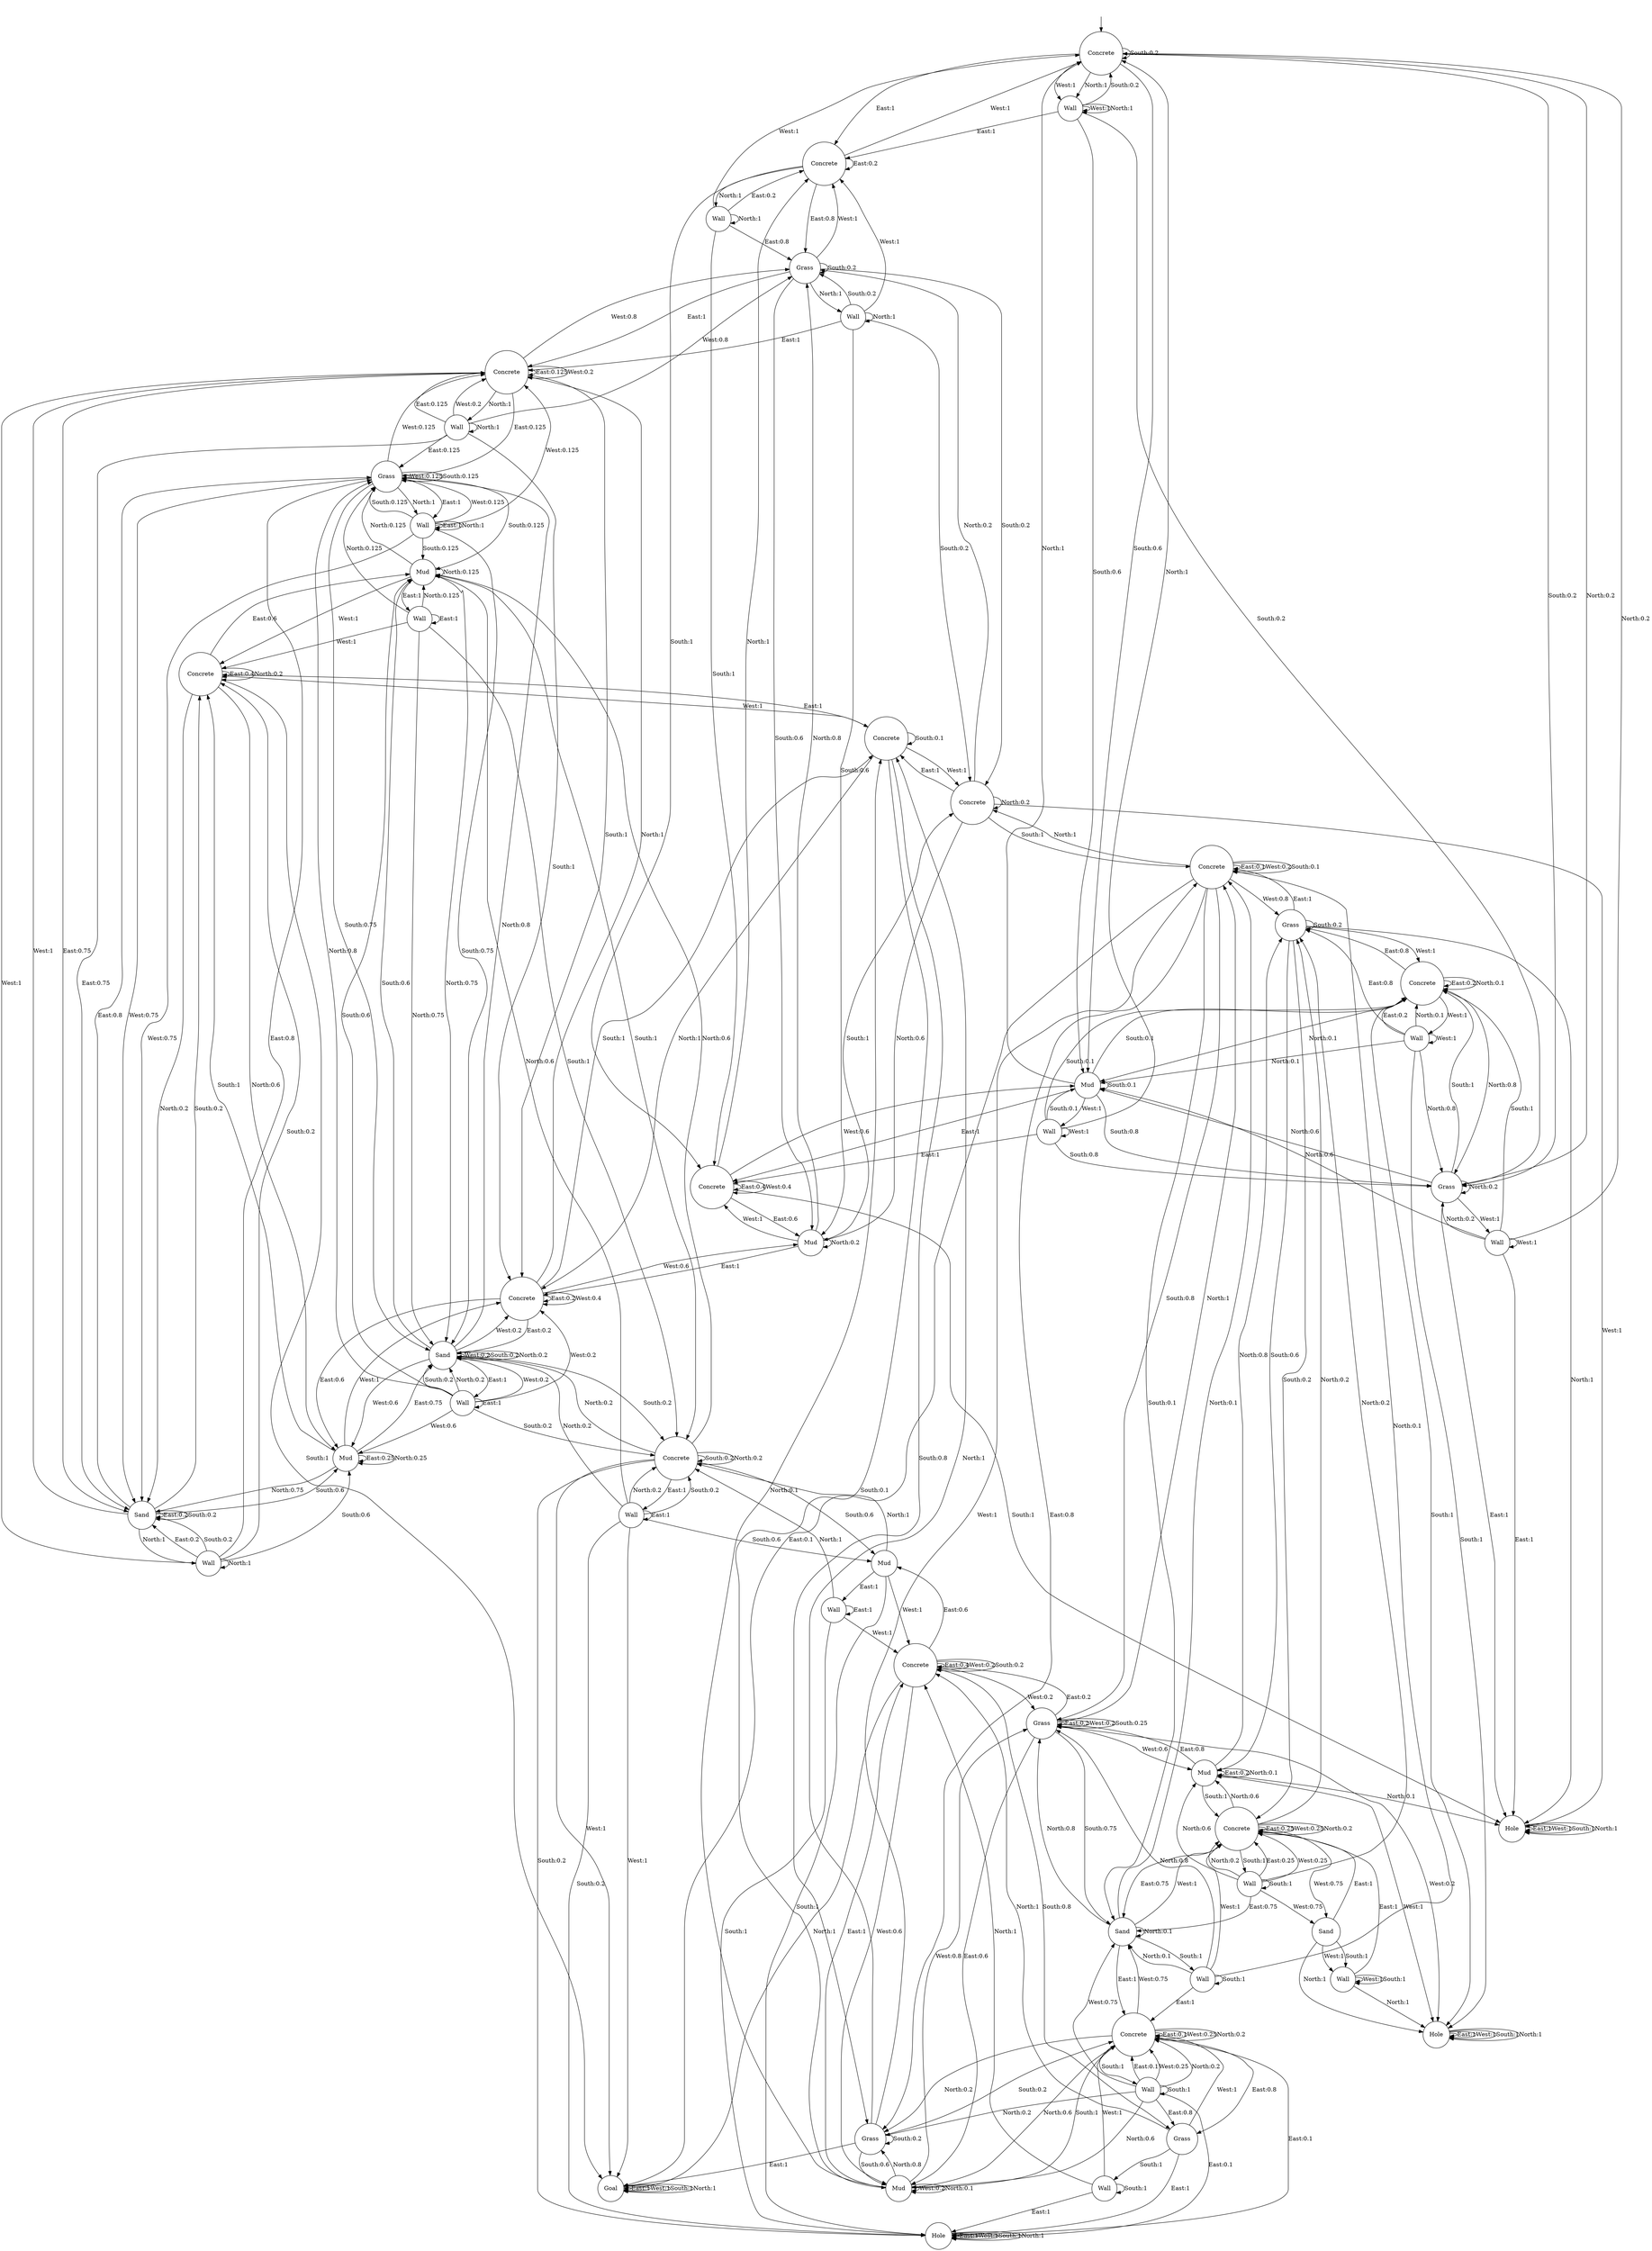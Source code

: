 digraph g {
__start0 [label="" shape="none"];
0 [shape="circle" label="Concrete"];
1 [shape="circle" label="Wall"];
2 [shape="circle" label="Wall"];
3 [shape="circle" label="Mud"];
4 [shape="circle" label="Wall"];
5 [shape="circle" label="Grass"];
6 [shape="circle" label="Concrete"];
7 [shape="circle" label="Wall"];
8 [shape="circle" label="Hole"];
9 [shape="circle" label="Wall"];
10 [shape="circle" label="Sand"];
11 [shape="circle" label="Concrete"];
12 [shape="circle" label="Wall"];
13 [shape="circle" label="Concrete"];
14 [shape="circle" label="Hole"];
15 [shape="circle" label="Grass"];
16 [shape="circle" label="Mud"];
17 [shape="circle" label="Concrete"];
18 [shape="circle" label="Wall"];
19 [shape="circle" label="Wall"];
20 [shape="circle" label="Grass"];
21 [shape="circle" label="Mud"];
22 [shape="circle" label="Concrete"];
23 [shape="circle" label="Concrete"];
24 [shape="circle" label="Grass"];
25 [shape="circle" label="Wall"];
26 [shape="circle" label="Sand"];
27 [shape="circle" label="Concrete"];
28 [shape="circle" label="Wall"];
29 [shape="circle" label="Concrete"];
30 [shape="circle" label="Concrete"];
31 [shape="circle" label="Grass"];
32 [shape="circle" label="Mud"];
33 [shape="circle" label="Concrete"];
34 [shape="circle" label="Wall"];
35 [shape="circle" label="Wall"];
36 [shape="circle" label="Sand"];
37 [shape="circle" label="Mud"];
38 [shape="circle" label="Concrete"];
39 [shape="circle" label="Goal"];
40 [shape="circle" label="Concrete"];
41 [shape="circle" label="Wall"];
42 [shape="circle" label="Grass"];
43 [shape="circle" label="Wall"];
44 [shape="circle" label="Grass"];
45 [shape="circle" label="Wall"];
46 [shape="circle" label="Sand"];
47 [shape="circle" label="Wall"];
48 [shape="circle" label="Mud"];
49 [shape="circle" label="Concrete"];
50 [shape="circle" label="Wall"];
51 [shape="circle" label="Wall"];
52 [shape="circle" label="Mud"];
53 [shape="circle" label="Hole"];
0 -> 11 [label="East:1"];
0 -> 1 [label="West:1"];
0 -> 0 [label="South:0.2"];
0 -> 3 [label="South:0.6"];
0 -> 5 [label="South:0.2"];
0 -> 1 [label="North:1"];
1 -> 11 [label="East:1"];
1 -> 1 [label="West:1"];
1 -> 0 [label="South:0.2"];
1 -> 3 [label="South:0.6"];
1 -> 5 [label="South:0.2"];
1 -> 1 [label="North:1"];
2 -> 13 [label="East:1"];
2 -> 2 [label="West:1"];
2 -> 3 [label="South:0.1"];
2 -> 5 [label="South:0.8"];
2 -> 6 [label="South:0.1"];
2 -> 0 [label="North:1"];
3 -> 13 [label="East:1"];
3 -> 2 [label="West:1"];
3 -> 3 [label="South:0.1"];
3 -> 5 [label="South:0.8"];
3 -> 6 [label="South:0.1"];
3 -> 0 [label="North:1"];
4 -> 14 [label="East:1"];
4 -> 4 [label="West:1"];
4 -> 6 [label="South:1"];
4 -> 0 [label="North:0.2"];
4 -> 3 [label="North:0.6"];
4 -> 5 [label="North:0.2"];
5 -> 14 [label="East:1"];
5 -> 4 [label="West:1"];
5 -> 6 [label="South:1"];
5 -> 0 [label="North:0.2"];
5 -> 3 [label="North:0.6"];
5 -> 5 [label="North:0.2"];
6 -> 6 [label="East:0.2"];
6 -> 15 [label="East:0.8"];
6 -> 7 [label="West:1"];
6 -> 8 [label="South:1"];
6 -> 3 [label="North:0.1"];
6 -> 5 [label="North:0.8"];
6 -> 6 [label="North:0.1"];
7 -> 6 [label="East:0.2"];
7 -> 15 [label="East:0.8"];
7 -> 7 [label="West:1"];
7 -> 8 [label="South:1"];
7 -> 3 [label="North:0.1"];
7 -> 5 [label="North:0.8"];
7 -> 6 [label="North:0.1"];
8 -> 8 [label="East:1"];
8 -> 8 [label="West:1"];
8 -> 8 [label="South:1"];
8 -> 8 [label="North:1"];
9 -> 17 [label="East:1"];
9 -> 9 [label="West:1"];
9 -> 9 [label="South:1"];
9 -> 8 [label="North:1"];
10 -> 17 [label="East:1"];
10 -> 9 [label="West:1"];
10 -> 9 [label="South:1"];
10 -> 8 [label="North:1"];
11 -> 11 [label="East:0.2"];
11 -> 20 [label="East:0.8"];
11 -> 0 [label="West:1"];
11 -> 13 [label="South:1"];
11 -> 12 [label="North:1"];
12 -> 11 [label="East:0.2"];
12 -> 20 [label="East:0.8"];
12 -> 0 [label="West:1"];
12 -> 13 [label="South:1"];
12 -> 12 [label="North:1"];
13 -> 13 [label="East:0.4"];
13 -> 21 [label="East:0.6"];
13 -> 3 [label="West:0.6"];
13 -> 13 [label="West:0.4"];
13 -> 14 [label="South:1"];
13 -> 11 [label="North:1"];
14 -> 14 [label="East:1"];
14 -> 14 [label="West:1"];
14 -> 14 [label="South:1"];
14 -> 14 [label="North:1"];
15 -> 23 [label="East:1"];
15 -> 6 [label="West:1"];
15 -> 15 [label="South:0.2"];
15 -> 16 [label="South:0.6"];
15 -> 17 [label="South:0.2"];
15 -> 14 [label="North:1"];
16 -> 16 [label="East:0.2"];
16 -> 24 [label="East:0.8"];
16 -> 8 [label="West:1"];
16 -> 17 [label="South:1"];
16 -> 14 [label="North:0.1"];
16 -> 15 [label="North:0.8"];
16 -> 16 [label="North:0.1"];
17 -> 17 [label="East:0.25"];
17 -> 26 [label="East:0.75"];
17 -> 10 [label="West:0.75"];
17 -> 17 [label="West:0.25"];
17 -> 18 [label="South:1"];
17 -> 15 [label="North:0.2"];
17 -> 16 [label="North:0.6"];
17 -> 17 [label="North:0.2"];
18 -> 17 [label="East:0.25"];
18 -> 26 [label="East:0.75"];
18 -> 10 [label="West:0.75"];
18 -> 17 [label="West:0.25"];
18 -> 18 [label="South:1"];
18 -> 15 [label="North:0.2"];
18 -> 16 [label="North:0.6"];
18 -> 17 [label="North:0.2"];
19 -> 27 [label="East:1"];
19 -> 11 [label="West:1"];
19 -> 20 [label="South:0.2"];
19 -> 21 [label="South:0.6"];
19 -> 22 [label="South:0.2"];
19 -> 19 [label="North:1"];
20 -> 27 [label="East:1"];
20 -> 11 [label="West:1"];
20 -> 20 [label="South:0.2"];
20 -> 21 [label="South:0.6"];
20 -> 22 [label="South:0.2"];
20 -> 19 [label="North:1"];
21 -> 29 [label="East:1"];
21 -> 13 [label="West:1"];
21 -> 22 [label="South:1"];
21 -> 20 [label="North:0.8"];
21 -> 21 [label="North:0.2"];
22 -> 30 [label="East:1"];
22 -> 14 [label="West:1"];
22 -> 23 [label="South:1"];
22 -> 20 [label="North:0.2"];
22 -> 21 [label="North:0.6"];
22 -> 22 [label="North:0.2"];
23 -> 23 [label="East:0.1"];
23 -> 31 [label="East:0.8"];
23 -> 39 [label="East:0.1"];
23 -> 15 [label="West:0.8"];
23 -> 23 [label="West:0.2"];
23 -> 23 [label="South:0.1"];
23 -> 24 [label="South:0.8"];
23 -> 26 [label="South:0.1"];
23 -> 22 [label="North:1"];
24 -> 24 [label="East:0.2"];
24 -> 32 [label="East:0.6"];
24 -> 40 [label="East:0.2"];
24 -> 8 [label="West:0.2"];
24 -> 16 [label="West:0.6"];
24 -> 24 [label="West:0.2"];
24 -> 24 [label="South:0.25"];
24 -> 26 [label="South:0.75"];
24 -> 23 [label="North:1"];
25 -> 33 [label="East:1"];
25 -> 17 [label="West:1"];
25 -> 25 [label="South:1"];
25 -> 23 [label="North:0.1"];
25 -> 24 [label="North:0.8"];
25 -> 26 [label="North:0.1"];
26 -> 33 [label="East:1"];
26 -> 17 [label="West:1"];
26 -> 25 [label="South:1"];
26 -> 23 [label="North:0.1"];
26 -> 24 [label="North:0.8"];
26 -> 26 [label="North:0.1"];
27 -> 27 [label="East:0.125"];
27 -> 36 [label="East:0.75"];
27 -> 44 [label="East:0.125"];
27 -> 20 [label="West:0.8"];
27 -> 27 [label="West:0.2"];
27 -> 29 [label="South:1"];
27 -> 28 [label="North:1"];
28 -> 27 [label="East:0.125"];
28 -> 36 [label="East:0.75"];
28 -> 44 [label="East:0.125"];
28 -> 20 [label="West:0.8"];
28 -> 27 [label="West:0.2"];
28 -> 29 [label="South:1"];
28 -> 28 [label="North:1"];
29 -> 29 [label="East:0.2"];
29 -> 37 [label="East:0.6"];
29 -> 46 [label="East:0.2"];
29 -> 21 [label="West:0.6"];
29 -> 29 [label="West:0.4"];
29 -> 30 [label="South:1"];
29 -> 27 [label="North:1"];
30 -> 38 [label="East:1"];
30 -> 22 [label="West:1"];
30 -> 30 [label="South:0.1"];
30 -> 31 [label="South:0.8"];
30 -> 32 [label="South:0.1"];
30 -> 29 [label="North:1"];
31 -> 39 [label="East:1"];
31 -> 23 [label="West:1"];
31 -> 31 [label="South:0.2"];
31 -> 32 [label="South:0.6"];
31 -> 33 [label="South:0.2"];
31 -> 30 [label="North:1"];
32 -> 40 [label="East:1"];
32 -> 24 [label="West:0.8"];
32 -> 32 [label="West:0.2"];
32 -> 33 [label="South:1"];
32 -> 30 [label="North:0.1"];
32 -> 31 [label="North:0.8"];
32 -> 32 [label="North:0.1"];
33 -> 33 [label="East:0.1"];
33 -> 42 [label="East:0.8"];
33 -> 53 [label="East:0.1"];
33 -> 26 [label="West:0.75"];
33 -> 33 [label="West:0.25"];
33 -> 34 [label="South:1"];
33 -> 31 [label="North:0.2"];
33 -> 32 [label="North:0.6"];
33 -> 33 [label="North:0.2"];
34 -> 33 [label="East:0.1"];
34 -> 42 [label="East:0.8"];
34 -> 53 [label="East:0.1"];
34 -> 26 [label="West:0.75"];
34 -> 33 [label="West:0.25"];
34 -> 34 [label="South:1"];
34 -> 31 [label="North:0.2"];
34 -> 32 [label="North:0.6"];
34 -> 33 [label="North:0.2"];
35 -> 36 [label="East:0.2"];
35 -> 44 [label="East:0.8"];
35 -> 27 [label="West:1"];
35 -> 36 [label="South:0.2"];
35 -> 37 [label="South:0.6"];
35 -> 38 [label="South:0.2"];
35 -> 35 [label="North:1"];
36 -> 36 [label="East:0.2"];
36 -> 44 [label="East:0.8"];
36 -> 27 [label="West:1"];
36 -> 36 [label="South:0.2"];
36 -> 37 [label="South:0.6"];
36 -> 38 [label="South:0.2"];
36 -> 35 [label="North:1"];
37 -> 37 [label="East:0.25"];
37 -> 46 [label="East:0.75"];
37 -> 29 [label="West:1"];
37 -> 38 [label="South:1"];
37 -> 36 [label="North:0.75"];
37 -> 37 [label="North:0.25"];
38 -> 38 [label="East:0.4"];
38 -> 48 [label="East:0.6"];
38 -> 30 [label="West:1"];
38 -> 39 [label="South:1"];
38 -> 36 [label="North:0.2"];
38 -> 37 [label="North:0.6"];
38 -> 38 [label="North:0.2"];
39 -> 39 [label="East:1"];
39 -> 39 [label="West:1"];
39 -> 39 [label="South:1"];
39 -> 39 [label="North:1"];
40 -> 40 [label="East:0.4"];
40 -> 52 [label="East:0.6"];
40 -> 24 [label="West:0.2"];
40 -> 32 [label="West:0.6"];
40 -> 40 [label="West:0.2"];
40 -> 40 [label="South:0.2"];
40 -> 42 [label="South:0.8"];
40 -> 39 [label="North:1"];
41 -> 53 [label="East:1"];
41 -> 33 [label="West:1"];
41 -> 41 [label="South:1"];
41 -> 40 [label="North:1"];
42 -> 53 [label="East:1"];
42 -> 33 [label="West:1"];
42 -> 41 [label="South:1"];
42 -> 40 [label="North:1"];
43 -> 43 [label="East:1"];
43 -> 27 [label="West:0.125"];
43 -> 36 [label="West:0.75"];
43 -> 44 [label="West:0.125"];
43 -> 44 [label="South:0.125"];
43 -> 46 [label="South:0.75"];
43 -> 48 [label="South:0.125"];
43 -> 43 [label="North:1"];
44 -> 43 [label="East:1"];
44 -> 27 [label="West:0.125"];
44 -> 36 [label="West:0.75"];
44 -> 44 [label="West:0.125"];
44 -> 44 [label="South:0.125"];
44 -> 46 [label="South:0.75"];
44 -> 48 [label="South:0.125"];
44 -> 43 [label="North:1"];
45 -> 45 [label="East:1"];
45 -> 29 [label="West:0.2"];
45 -> 37 [label="West:0.6"];
45 -> 46 [label="West:0.2"];
45 -> 46 [label="South:0.2"];
45 -> 48 [label="South:0.6"];
45 -> 49 [label="South:0.2"];
45 -> 44 [label="North:0.8"];
45 -> 46 [label="North:0.2"];
46 -> 45 [label="East:1"];
46 -> 29 [label="West:0.2"];
46 -> 37 [label="West:0.6"];
46 -> 46 [label="West:0.2"];
46 -> 46 [label="South:0.2"];
46 -> 48 [label="South:0.6"];
46 -> 49 [label="South:0.2"];
46 -> 44 [label="North:0.8"];
46 -> 46 [label="North:0.2"];
47 -> 47 [label="East:1"];
47 -> 38 [label="West:1"];
47 -> 49 [label="South:1"];
47 -> 44 [label="North:0.125"];
47 -> 46 [label="North:0.75"];
47 -> 48 [label="North:0.125"];
48 -> 47 [label="East:1"];
48 -> 38 [label="West:1"];
48 -> 49 [label="South:1"];
48 -> 44 [label="North:0.125"];
48 -> 46 [label="North:0.75"];
48 -> 48 [label="North:0.125"];
49 -> 50 [label="East:1"];
49 -> 39 [label="West:1"];
49 -> 49 [label="South:0.2"];
49 -> 52 [label="South:0.6"];
49 -> 53 [label="South:0.2"];
49 -> 46 [label="North:0.2"];
49 -> 48 [label="North:0.6"];
49 -> 49 [label="North:0.2"];
50 -> 50 [label="East:1"];
50 -> 39 [label="West:1"];
50 -> 49 [label="South:0.2"];
50 -> 52 [label="South:0.6"];
50 -> 53 [label="South:0.2"];
50 -> 46 [label="North:0.2"];
50 -> 48 [label="North:0.6"];
50 -> 49 [label="North:0.2"];
51 -> 51 [label="East:1"];
51 -> 40 [label="West:1"];
51 -> 53 [label="South:1"];
51 -> 49 [label="North:1"];
52 -> 51 [label="East:1"];
52 -> 40 [label="West:1"];
52 -> 53 [label="South:1"];
52 -> 49 [label="North:1"];
53 -> 53 [label="East:1"];
53 -> 53 [label="West:1"];
53 -> 53 [label="South:1"];
53 -> 53 [label="North:1"];
__start0 -> 0;
}

